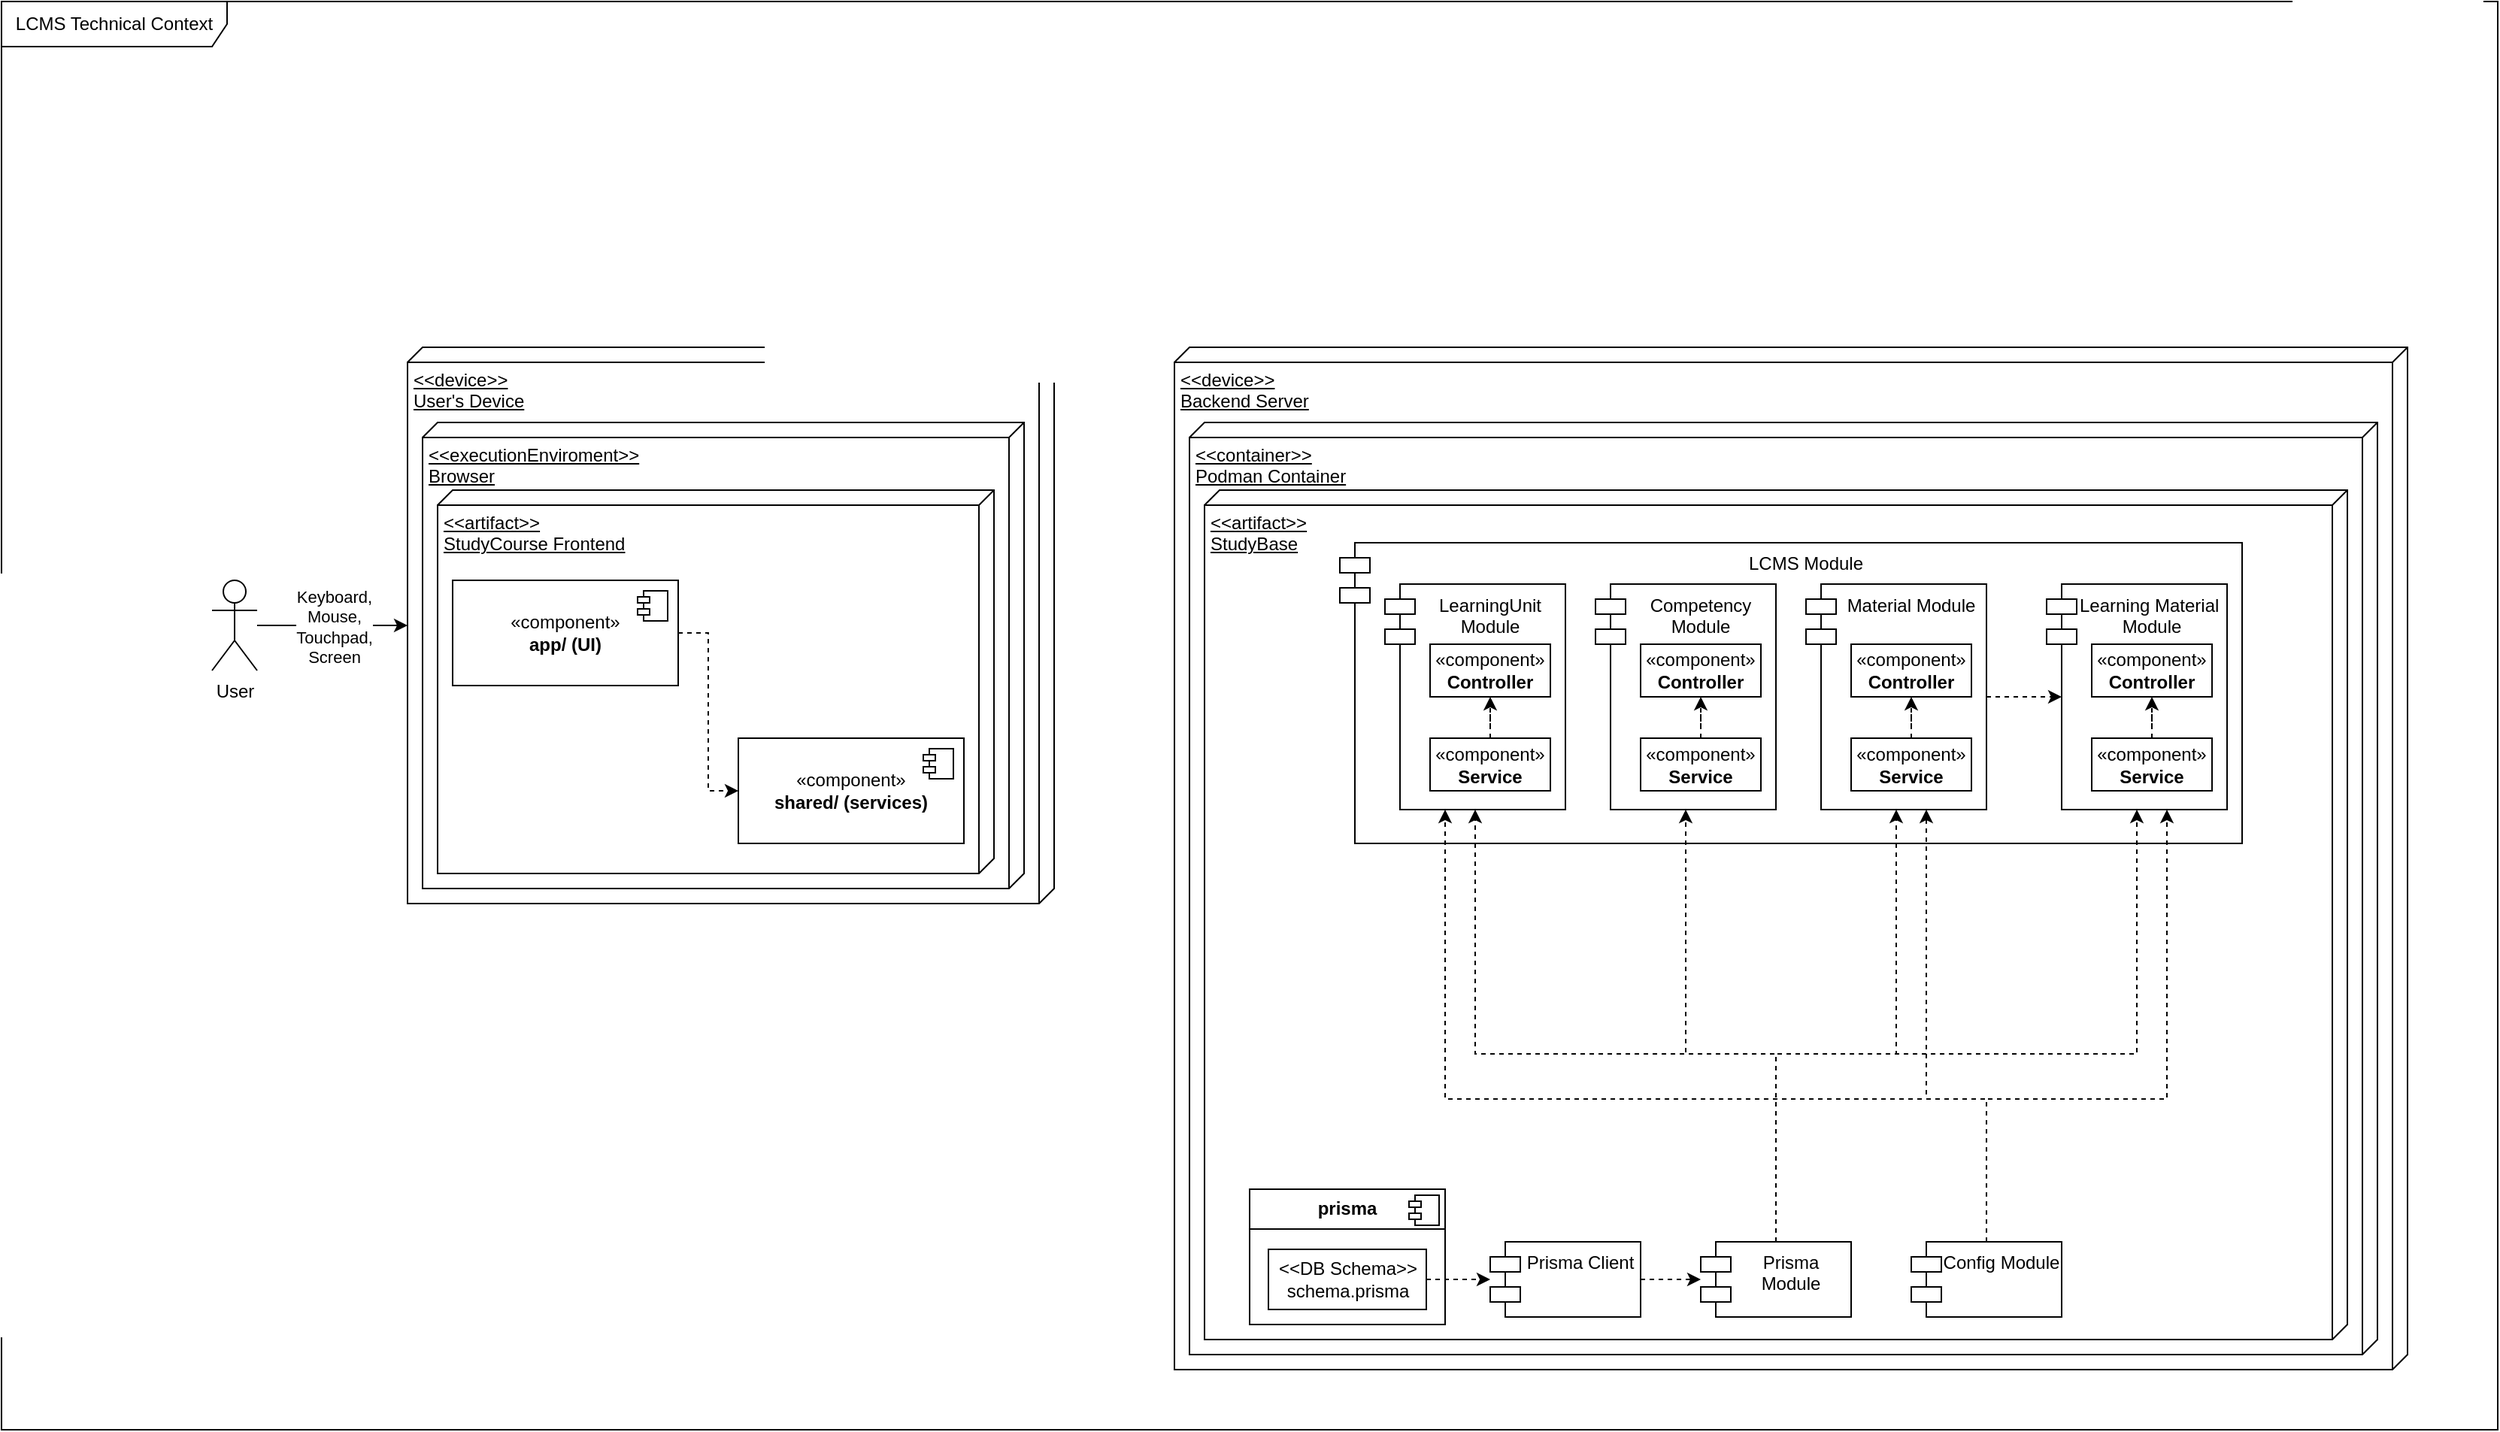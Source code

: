 <mxfile version="25.0.3">
  <diagram name="Page-1" id="3V8vz6xEhUbXwEFhNSxs">
    <mxGraphModel dx="1195" dy="1802" grid="1" gridSize="10" guides="1" tooltips="1" connect="1" arrows="1" fold="1" page="1" pageScale="1" pageWidth="827" pageHeight="1169" math="0" shadow="0">
      <root>
        <mxCell id="0" />
        <mxCell id="1" parent="0" />
        <mxCell id="BuL4cJ5vDAZep0cfOdnn-6" style="edgeStyle=orthogonalEdgeStyle;rounded=1;orthogonalLoop=1;jettySize=auto;html=1;curved=0;" edge="1" parent="1" source="BuL4cJ5vDAZep0cfOdnn-1" target="BuL4cJ5vDAZep0cfOdnn-3">
          <mxGeometry relative="1" as="geometry" />
        </mxCell>
        <mxCell id="BuL4cJ5vDAZep0cfOdnn-7" value="&lt;div&gt;Keyboard,&lt;/div&gt;&lt;div&gt;Mouse,&lt;/div&gt;&lt;div&gt;Touchpad,&lt;/div&gt;&lt;div&gt;Screen&lt;br&gt;&lt;/div&gt;" style="edgeLabel;html=1;align=center;verticalAlign=middle;resizable=0;points=[];" vertex="1" connectable="0" parent="BuL4cJ5vDAZep0cfOdnn-6">
          <mxGeometry x="0.01" y="-1" relative="1" as="geometry">
            <mxPoint as="offset" />
          </mxGeometry>
        </mxCell>
        <mxCell id="BuL4cJ5vDAZep0cfOdnn-1" value="User" style="shape=umlActor;verticalLabelPosition=bottom;verticalAlign=top;html=1;" vertex="1" parent="1">
          <mxGeometry x="160" y="305" width="30" height="60" as="geometry" />
        </mxCell>
        <mxCell id="BuL4cJ5vDAZep0cfOdnn-2" value="LCMS Technical Context" style="shape=umlFrame;whiteSpace=wrap;html=1;pointerEvents=0;width=150;height=30;" vertex="1" parent="1">
          <mxGeometry x="20" y="-80" width="1660" height="950" as="geometry" />
        </mxCell>
        <mxCell id="BuL4cJ5vDAZep0cfOdnn-3" value="&lt;div&gt;&amp;lt;&amp;lt;device&amp;gt;&amp;gt;&lt;/div&gt;&lt;div&gt;User&#39;s Device&lt;/div&gt;" style="verticalAlign=top;align=left;spacingTop=8;spacingLeft=2;spacingRight=12;shape=cube;size=10;direction=south;fontStyle=4;html=1;whiteSpace=wrap;" vertex="1" parent="1">
          <mxGeometry x="290" y="150" width="430" height="370" as="geometry" />
        </mxCell>
        <mxCell id="BuL4cJ5vDAZep0cfOdnn-5" value="&lt;div&gt;&amp;lt;&amp;lt;executionEnviroment&amp;gt;&amp;gt;&lt;/div&gt;&lt;div&gt;Browser&lt;br&gt;&lt;/div&gt;" style="verticalAlign=top;align=left;spacingTop=8;spacingLeft=2;spacingRight=12;shape=cube;size=10;direction=south;fontStyle=4;html=1;whiteSpace=wrap;" vertex="1" parent="1">
          <mxGeometry x="300" y="200" width="400" height="310" as="geometry" />
        </mxCell>
        <mxCell id="BuL4cJ5vDAZep0cfOdnn-8" value="&lt;div&gt;&amp;lt;&amp;lt;artifact&amp;gt;&amp;gt;&lt;/div&gt;&lt;div&gt;StudyCourse Frontend&lt;br&gt;&lt;/div&gt;" style="verticalAlign=top;align=left;spacingTop=8;spacingLeft=2;spacingRight=12;shape=cube;size=10;direction=south;fontStyle=4;html=1;whiteSpace=wrap;" vertex="1" parent="1">
          <mxGeometry x="310" y="245" width="370" height="255" as="geometry" />
        </mxCell>
        <mxCell id="BuL4cJ5vDAZep0cfOdnn-9" value="«component»&lt;br&gt;&lt;b&gt;shared/ (services)&lt;/b&gt;" style="html=1;dropTarget=0;whiteSpace=wrap;" vertex="1" parent="1">
          <mxGeometry x="510" y="410" width="150" height="70" as="geometry" />
        </mxCell>
        <mxCell id="BuL4cJ5vDAZep0cfOdnn-10" value="" style="shape=module;jettyWidth=8;jettyHeight=4;" vertex="1" parent="BuL4cJ5vDAZep0cfOdnn-9">
          <mxGeometry x="1" width="20" height="20" relative="1" as="geometry">
            <mxPoint x="-27" y="7" as="offset" />
          </mxGeometry>
        </mxCell>
        <mxCell id="BuL4cJ5vDAZep0cfOdnn-13" style="edgeStyle=orthogonalEdgeStyle;rounded=0;orthogonalLoop=1;jettySize=auto;html=1;entryX=0;entryY=0.5;entryDx=0;entryDy=0;dashed=1;" edge="1" parent="1" source="BuL4cJ5vDAZep0cfOdnn-11" target="BuL4cJ5vDAZep0cfOdnn-9">
          <mxGeometry relative="1" as="geometry" />
        </mxCell>
        <mxCell id="BuL4cJ5vDAZep0cfOdnn-11" value="&lt;div&gt;«component»&lt;/div&gt;&lt;b&gt;app/ (UI)&lt;/b&gt; " style="html=1;dropTarget=0;whiteSpace=wrap;" vertex="1" parent="1">
          <mxGeometry x="320" y="305" width="150" height="70" as="geometry" />
        </mxCell>
        <mxCell id="BuL4cJ5vDAZep0cfOdnn-12" value="" style="shape=module;jettyWidth=8;jettyHeight=4;" vertex="1" parent="BuL4cJ5vDAZep0cfOdnn-11">
          <mxGeometry x="1" width="20" height="20" relative="1" as="geometry">
            <mxPoint x="-27" y="7" as="offset" />
          </mxGeometry>
        </mxCell>
        <mxCell id="BuL4cJ5vDAZep0cfOdnn-14" value="&lt;div&gt;&amp;lt;&amp;lt;device&amp;gt;&amp;gt;&lt;/div&gt;&lt;div&gt;Backend Server&lt;br&gt;&lt;/div&gt;" style="verticalAlign=top;align=left;spacingTop=8;spacingLeft=2;spacingRight=12;shape=cube;size=10;direction=south;fontStyle=4;html=1;whiteSpace=wrap;" vertex="1" parent="1">
          <mxGeometry x="800" y="150" width="820" height="680" as="geometry" />
        </mxCell>
        <mxCell id="BuL4cJ5vDAZep0cfOdnn-15" value="&lt;div&gt;&amp;lt;&amp;lt;container&amp;gt;&amp;gt;&lt;/div&gt;&lt;div&gt;Podman Container&lt;br&gt;&lt;/div&gt;" style="verticalAlign=top;align=left;spacingTop=8;spacingLeft=2;spacingRight=12;shape=cube;size=10;direction=south;fontStyle=4;html=1;whiteSpace=wrap;" vertex="1" parent="1">
          <mxGeometry x="810" y="200" width="790" height="620" as="geometry" />
        </mxCell>
        <mxCell id="BuL4cJ5vDAZep0cfOdnn-16" value="&lt;div&gt;&amp;lt;&amp;lt;artifact&amp;gt;&amp;gt;&lt;/div&gt;&lt;div&gt;StudyBase&lt;br&gt;&lt;/div&gt;" style="verticalAlign=top;align=left;spacingTop=8;spacingLeft=2;spacingRight=12;shape=cube;size=10;direction=south;fontStyle=4;html=1;whiteSpace=wrap;" vertex="1" parent="1">
          <mxGeometry x="820" y="245" width="760" height="565" as="geometry" />
        </mxCell>
        <mxCell id="BuL4cJ5vDAZep0cfOdnn-58" style="edgeStyle=orthogonalEdgeStyle;rounded=0;orthogonalLoop=1;jettySize=auto;html=1;dashed=1;" edge="1" parent="1" source="BuL4cJ5vDAZep0cfOdnn-17" target="BuL4cJ5vDAZep0cfOdnn-57">
          <mxGeometry relative="1" as="geometry" />
        </mxCell>
        <mxCell id="BuL4cJ5vDAZep0cfOdnn-17" value="Prisma Client" style="shape=module;align=left;spacingLeft=20;align=center;verticalAlign=top;whiteSpace=wrap;html=1;" vertex="1" parent="1">
          <mxGeometry x="1010" y="745" width="100" height="50" as="geometry" />
        </mxCell>
        <mxCell id="BuL4cJ5vDAZep0cfOdnn-29" value="" style="group" vertex="1" connectable="0" parent="1">
          <mxGeometry x="850" y="710" width="130" height="90" as="geometry" />
        </mxCell>
        <mxCell id="BuL4cJ5vDAZep0cfOdnn-22" value="&lt;p style=&quot;margin:0px;margin-top:6px;text-align:center;&quot;&gt;&lt;b&gt;prisma&lt;/b&gt;&lt;/p&gt;&lt;hr size=&quot;1&quot; style=&quot;border-style:solid;&quot;&gt;" style="align=left;overflow=fill;html=1;dropTarget=0;whiteSpace=wrap;" vertex="1" parent="BuL4cJ5vDAZep0cfOdnn-29">
          <mxGeometry width="130" height="90" as="geometry" />
        </mxCell>
        <mxCell id="BuL4cJ5vDAZep0cfOdnn-23" value="" style="shape=component;jettyWidth=8;jettyHeight=4;" vertex="1" parent="BuL4cJ5vDAZep0cfOdnn-22">
          <mxGeometry x="1" width="20" height="20" relative="1" as="geometry">
            <mxPoint x="-24" y="4" as="offset" />
          </mxGeometry>
        </mxCell>
        <mxCell id="BuL4cJ5vDAZep0cfOdnn-27" value="&amp;lt;&amp;lt;DB Schema&amp;gt;&amp;gt;&lt;br&gt;&lt;div&gt;schema.prisma&lt;/div&gt;" style="html=1;whiteSpace=wrap;" vertex="1" parent="BuL4cJ5vDAZep0cfOdnn-29">
          <mxGeometry x="12.5" y="40" width="105" height="40" as="geometry" />
        </mxCell>
        <mxCell id="BuL4cJ5vDAZep0cfOdnn-28" style="edgeStyle=orthogonalEdgeStyle;rounded=0;orthogonalLoop=1;jettySize=auto;html=1;dashed=1;" edge="1" parent="1" source="BuL4cJ5vDAZep0cfOdnn-27" target="BuL4cJ5vDAZep0cfOdnn-17">
          <mxGeometry relative="1" as="geometry" />
        </mxCell>
        <mxCell id="BuL4cJ5vDAZep0cfOdnn-57" value="Prisma Module" style="shape=module;align=left;spacingLeft=20;align=center;verticalAlign=top;whiteSpace=wrap;html=1;" vertex="1" parent="1">
          <mxGeometry x="1150" y="745" width="100" height="50" as="geometry" />
        </mxCell>
        <mxCell id="BuL4cJ5vDAZep0cfOdnn-61" value="" style="group" vertex="1" connectable="0" parent="1">
          <mxGeometry x="910" y="280" width="600" height="200" as="geometry" />
        </mxCell>
        <mxCell id="BuL4cJ5vDAZep0cfOdnn-31" value="LCMS Module" style="shape=module;align=left;spacingLeft=20;align=center;verticalAlign=top;whiteSpace=wrap;html=1;" vertex="1" parent="BuL4cJ5vDAZep0cfOdnn-61">
          <mxGeometry width="600" height="200" as="geometry" />
        </mxCell>
        <mxCell id="BuL4cJ5vDAZep0cfOdnn-40" value="" style="group" vertex="1" connectable="0" parent="BuL4cJ5vDAZep0cfOdnn-61">
          <mxGeometry x="30" y="27.5" width="120" height="150" as="geometry" />
        </mxCell>
        <mxCell id="BuL4cJ5vDAZep0cfOdnn-32" value="LearningUnit Module" style="shape=module;align=left;spacingLeft=20;align=center;verticalAlign=top;whiteSpace=wrap;html=1;" vertex="1" parent="BuL4cJ5vDAZep0cfOdnn-40">
          <mxGeometry width="120" height="150" as="geometry" />
        </mxCell>
        <mxCell id="BuL4cJ5vDAZep0cfOdnn-37" value="&lt;div&gt;«component»&lt;/div&gt;&lt;div&gt;&lt;b&gt;Controller&lt;/b&gt;&lt;/div&gt;" style="html=1;whiteSpace=wrap;" vertex="1" parent="BuL4cJ5vDAZep0cfOdnn-40">
          <mxGeometry x="30" y="40" width="80" height="35" as="geometry" />
        </mxCell>
        <mxCell id="BuL4cJ5vDAZep0cfOdnn-38" value="&lt;div&gt;«component»&lt;/div&gt;&lt;div&gt;&lt;b&gt;Service&lt;/b&gt;&lt;/div&gt;" style="html=1;whiteSpace=wrap;" vertex="1" parent="BuL4cJ5vDAZep0cfOdnn-40">
          <mxGeometry x="30" y="102.5" width="80" height="35" as="geometry" />
        </mxCell>
        <mxCell id="BuL4cJ5vDAZep0cfOdnn-39" style="edgeStyle=orthogonalEdgeStyle;rounded=0;orthogonalLoop=1;jettySize=auto;html=1;entryX=0.5;entryY=1;entryDx=0;entryDy=0;dashed=1;" edge="1" parent="BuL4cJ5vDAZep0cfOdnn-40" source="BuL4cJ5vDAZep0cfOdnn-38" target="BuL4cJ5vDAZep0cfOdnn-37">
          <mxGeometry relative="1" as="geometry" />
        </mxCell>
        <mxCell id="BuL4cJ5vDAZep0cfOdnn-41" value="" style="group" vertex="1" connectable="0" parent="BuL4cJ5vDAZep0cfOdnn-61">
          <mxGeometry x="170" y="27.5" width="120" height="150" as="geometry" />
        </mxCell>
        <mxCell id="BuL4cJ5vDAZep0cfOdnn-42" value="Competency Module" style="shape=module;align=left;spacingLeft=20;align=center;verticalAlign=top;whiteSpace=wrap;html=1;" vertex="1" parent="BuL4cJ5vDAZep0cfOdnn-41">
          <mxGeometry width="120" height="150" as="geometry" />
        </mxCell>
        <mxCell id="BuL4cJ5vDAZep0cfOdnn-43" value="&lt;div&gt;«component»&lt;/div&gt;&lt;div&gt;&lt;b&gt;Controller&lt;/b&gt;&lt;/div&gt;" style="html=1;whiteSpace=wrap;" vertex="1" parent="BuL4cJ5vDAZep0cfOdnn-41">
          <mxGeometry x="30" y="40" width="80" height="35" as="geometry" />
        </mxCell>
        <mxCell id="BuL4cJ5vDAZep0cfOdnn-44" value="&lt;div&gt;«component»&lt;/div&gt;&lt;div&gt;&lt;b&gt;Service&lt;/b&gt;&lt;/div&gt;" style="html=1;whiteSpace=wrap;" vertex="1" parent="BuL4cJ5vDAZep0cfOdnn-41">
          <mxGeometry x="30" y="102.5" width="80" height="35" as="geometry" />
        </mxCell>
        <mxCell id="BuL4cJ5vDAZep0cfOdnn-45" style="edgeStyle=orthogonalEdgeStyle;rounded=0;orthogonalLoop=1;jettySize=auto;html=1;entryX=0.5;entryY=1;entryDx=0;entryDy=0;dashed=1;" edge="1" parent="BuL4cJ5vDAZep0cfOdnn-41" source="BuL4cJ5vDAZep0cfOdnn-44" target="BuL4cJ5vDAZep0cfOdnn-43">
          <mxGeometry relative="1" as="geometry" />
        </mxCell>
        <mxCell id="BuL4cJ5vDAZep0cfOdnn-46" value="" style="group" vertex="1" connectable="0" parent="BuL4cJ5vDAZep0cfOdnn-61">
          <mxGeometry x="310" y="27.5" width="120" height="150" as="geometry" />
        </mxCell>
        <mxCell id="BuL4cJ5vDAZep0cfOdnn-47" value="Material Module" style="shape=module;align=left;spacingLeft=20;align=center;verticalAlign=top;whiteSpace=wrap;html=1;" vertex="1" parent="BuL4cJ5vDAZep0cfOdnn-46">
          <mxGeometry width="120" height="150" as="geometry" />
        </mxCell>
        <mxCell id="BuL4cJ5vDAZep0cfOdnn-48" value="&lt;div&gt;«component»&lt;/div&gt;&lt;div&gt;&lt;b&gt;Controller&lt;/b&gt;&lt;/div&gt;" style="html=1;whiteSpace=wrap;" vertex="1" parent="BuL4cJ5vDAZep0cfOdnn-46">
          <mxGeometry x="30" y="40" width="80" height="35" as="geometry" />
        </mxCell>
        <mxCell id="BuL4cJ5vDAZep0cfOdnn-49" value="&lt;div&gt;«component»&lt;/div&gt;&lt;div&gt;&lt;b&gt;Service&lt;/b&gt;&lt;/div&gt;" style="html=1;whiteSpace=wrap;" vertex="1" parent="BuL4cJ5vDAZep0cfOdnn-46">
          <mxGeometry x="30" y="102.5" width="80" height="35" as="geometry" />
        </mxCell>
        <mxCell id="BuL4cJ5vDAZep0cfOdnn-50" style="edgeStyle=orthogonalEdgeStyle;rounded=0;orthogonalLoop=1;jettySize=auto;html=1;entryX=0.5;entryY=1;entryDx=0;entryDy=0;dashed=1;" edge="1" parent="BuL4cJ5vDAZep0cfOdnn-46" source="BuL4cJ5vDAZep0cfOdnn-49" target="BuL4cJ5vDAZep0cfOdnn-48">
          <mxGeometry relative="1" as="geometry" />
        </mxCell>
        <mxCell id="BuL4cJ5vDAZep0cfOdnn-51" value="" style="group" vertex="1" connectable="0" parent="BuL4cJ5vDAZep0cfOdnn-61">
          <mxGeometry x="470" y="27.5" width="120" height="150" as="geometry" />
        </mxCell>
        <mxCell id="BuL4cJ5vDAZep0cfOdnn-52" value="Learning Material&amp;nbsp; Module" style="shape=module;align=left;spacingLeft=20;align=center;verticalAlign=top;whiteSpace=wrap;html=1;" vertex="1" parent="BuL4cJ5vDAZep0cfOdnn-51">
          <mxGeometry width="120" height="150" as="geometry" />
        </mxCell>
        <mxCell id="BuL4cJ5vDAZep0cfOdnn-53" value="&lt;div&gt;«component»&lt;/div&gt;&lt;div&gt;&lt;b&gt;Controller&lt;/b&gt;&lt;/div&gt;" style="html=1;whiteSpace=wrap;" vertex="1" parent="BuL4cJ5vDAZep0cfOdnn-51">
          <mxGeometry x="30" y="40" width="80" height="35" as="geometry" />
        </mxCell>
        <mxCell id="BuL4cJ5vDAZep0cfOdnn-54" value="&lt;div&gt;«component»&lt;/div&gt;&lt;div&gt;&lt;b&gt;Service&lt;/b&gt;&lt;/div&gt;" style="html=1;whiteSpace=wrap;" vertex="1" parent="BuL4cJ5vDAZep0cfOdnn-51">
          <mxGeometry x="30" y="102.5" width="80" height="35" as="geometry" />
        </mxCell>
        <mxCell id="BuL4cJ5vDAZep0cfOdnn-55" style="edgeStyle=orthogonalEdgeStyle;rounded=0;orthogonalLoop=1;jettySize=auto;html=1;entryX=0.5;entryY=1;entryDx=0;entryDy=0;dashed=1;" edge="1" parent="BuL4cJ5vDAZep0cfOdnn-51" source="BuL4cJ5vDAZep0cfOdnn-54" target="BuL4cJ5vDAZep0cfOdnn-53">
          <mxGeometry relative="1" as="geometry" />
        </mxCell>
        <mxCell id="BuL4cJ5vDAZep0cfOdnn-60" style="edgeStyle=orthogonalEdgeStyle;rounded=0;orthogonalLoop=1;jettySize=auto;html=1;entryX=0;entryY=0.5;entryDx=10;entryDy=0;entryPerimeter=0;dashed=1;" edge="1" parent="BuL4cJ5vDAZep0cfOdnn-61" source="BuL4cJ5vDAZep0cfOdnn-47" target="BuL4cJ5vDAZep0cfOdnn-52">
          <mxGeometry relative="1" as="geometry" />
        </mxCell>
        <mxCell id="BuL4cJ5vDAZep0cfOdnn-67" style="edgeStyle=orthogonalEdgeStyle;rounded=0;orthogonalLoop=1;jettySize=auto;html=1;dashed=1;" edge="1" parent="1" source="BuL4cJ5vDAZep0cfOdnn-62" target="BuL4cJ5vDAZep0cfOdnn-52">
          <mxGeometry relative="1" as="geometry">
            <Array as="points">
              <mxPoint x="1340" y="650" />
              <mxPoint x="1460" y="650" />
            </Array>
          </mxGeometry>
        </mxCell>
        <mxCell id="BuL4cJ5vDAZep0cfOdnn-69" style="edgeStyle=orthogonalEdgeStyle;rounded=0;orthogonalLoop=1;jettySize=auto;html=1;dashed=1;" edge="1" parent="1" source="BuL4cJ5vDAZep0cfOdnn-62" target="BuL4cJ5vDAZep0cfOdnn-47">
          <mxGeometry relative="1" as="geometry">
            <Array as="points">
              <mxPoint x="1340" y="650" />
              <mxPoint x="1300" y="650" />
            </Array>
          </mxGeometry>
        </mxCell>
        <mxCell id="BuL4cJ5vDAZep0cfOdnn-70" style="edgeStyle=orthogonalEdgeStyle;rounded=0;orthogonalLoop=1;jettySize=auto;html=1;dashed=1;" edge="1" parent="1" source="BuL4cJ5vDAZep0cfOdnn-62" target="BuL4cJ5vDAZep0cfOdnn-32">
          <mxGeometry relative="1" as="geometry">
            <Array as="points">
              <mxPoint x="1340" y="650" />
              <mxPoint x="980" y="650" />
            </Array>
          </mxGeometry>
        </mxCell>
        <mxCell id="BuL4cJ5vDAZep0cfOdnn-62" value="Config Module" style="shape=module;align=left;spacingLeft=20;align=center;verticalAlign=top;whiteSpace=wrap;html=1;" vertex="1" parent="1">
          <mxGeometry x="1290" y="745" width="100" height="50" as="geometry" />
        </mxCell>
        <mxCell id="BuL4cJ5vDAZep0cfOdnn-65" style="edgeStyle=orthogonalEdgeStyle;rounded=0;orthogonalLoop=1;jettySize=auto;html=1;dashed=1;" edge="1" parent="1" source="BuL4cJ5vDAZep0cfOdnn-57" target="BuL4cJ5vDAZep0cfOdnn-47">
          <mxGeometry relative="1" as="geometry">
            <Array as="points">
              <mxPoint x="1200" y="620" />
              <mxPoint x="1280" y="620" />
            </Array>
          </mxGeometry>
        </mxCell>
        <mxCell id="BuL4cJ5vDAZep0cfOdnn-66" style="edgeStyle=orthogonalEdgeStyle;rounded=0;orthogonalLoop=1;jettySize=auto;html=1;dashed=1;" edge="1" parent="1" source="BuL4cJ5vDAZep0cfOdnn-57" target="BuL4cJ5vDAZep0cfOdnn-52">
          <mxGeometry relative="1" as="geometry">
            <Array as="points">
              <mxPoint x="1200" y="620" />
              <mxPoint x="1440" y="620" />
            </Array>
          </mxGeometry>
        </mxCell>
        <mxCell id="BuL4cJ5vDAZep0cfOdnn-64" style="edgeStyle=orthogonalEdgeStyle;rounded=0;orthogonalLoop=1;jettySize=auto;html=1;dashed=1;" edge="1" parent="1" source="BuL4cJ5vDAZep0cfOdnn-57" target="BuL4cJ5vDAZep0cfOdnn-42">
          <mxGeometry relative="1" as="geometry">
            <Array as="points">
              <mxPoint x="1200" y="620" />
              <mxPoint x="1140" y="620" />
            </Array>
          </mxGeometry>
        </mxCell>
        <mxCell id="BuL4cJ5vDAZep0cfOdnn-63" style="edgeStyle=orthogonalEdgeStyle;rounded=0;orthogonalLoop=1;jettySize=auto;html=1;dashed=1;" edge="1" parent="1" source="BuL4cJ5vDAZep0cfOdnn-57" target="BuL4cJ5vDAZep0cfOdnn-32">
          <mxGeometry relative="1" as="geometry">
            <Array as="points">
              <mxPoint x="1200" y="620" />
              <mxPoint x="1000" y="620" />
            </Array>
          </mxGeometry>
        </mxCell>
      </root>
    </mxGraphModel>
  </diagram>
</mxfile>
